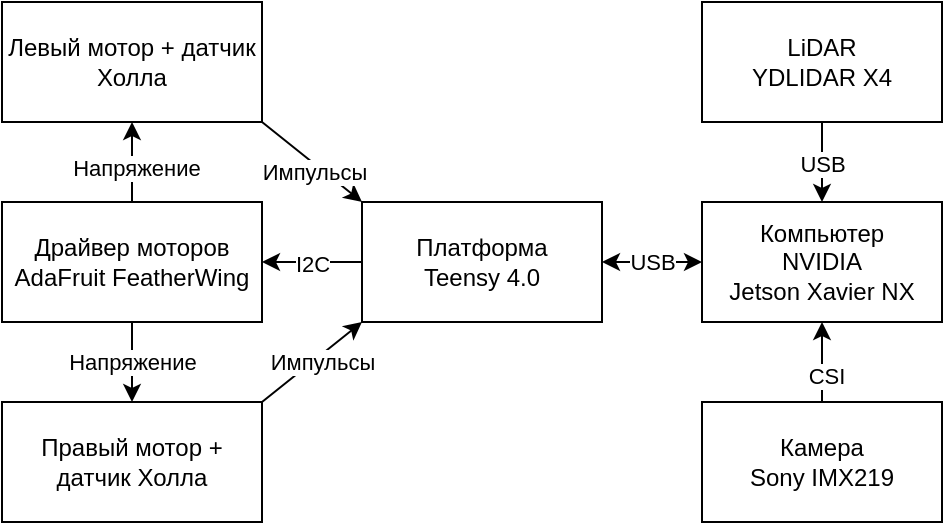 <mxfile version="19.0.3" type="device"><diagram id="xq_x8ThxIrRnwQhxAVKc" name="Страница 1"><mxGraphModel dx="1106" dy="764" grid="1" gridSize="10" guides="1" tooltips="1" connect="1" arrows="1" fold="1" page="1" pageScale="1" pageWidth="827" pageHeight="1169" math="0" shadow="0"><root><mxCell id="0"/><mxCell id="1" parent="0"/><mxCell id="kwpzlJ80AH4pMam7StEA-1" value="Левый мотор + датчик Холла" style="rounded=0;whiteSpace=wrap;html=1;" vertex="1" parent="1"><mxGeometry x="150" y="130" width="130" height="60" as="geometry"/></mxCell><mxCell id="kwpzlJ80AH4pMam7StEA-10" style="edgeStyle=orthogonalEdgeStyle;rounded=0;orthogonalLoop=1;jettySize=auto;html=1;exitX=0.5;exitY=0;exitDx=0;exitDy=0;entryX=0.5;entryY=1;entryDx=0;entryDy=0;" edge="1" parent="1" source="kwpzlJ80AH4pMam7StEA-2" target="kwpzlJ80AH4pMam7StEA-1"><mxGeometry relative="1" as="geometry"/></mxCell><mxCell id="kwpzlJ80AH4pMam7StEA-16" value="Напряжение" style="edgeLabel;html=1;align=center;verticalAlign=middle;resizable=0;points=[];" vertex="1" connectable="0" parent="kwpzlJ80AH4pMam7StEA-10"><mxGeometry x="-0.15" y="-2" relative="1" as="geometry"><mxPoint as="offset"/></mxGeometry></mxCell><mxCell id="kwpzlJ80AH4pMam7StEA-11" value="Напряжение" style="edgeStyle=orthogonalEdgeStyle;rounded=0;orthogonalLoop=1;jettySize=auto;html=1;" edge="1" parent="1" source="kwpzlJ80AH4pMam7StEA-2" target="kwpzlJ80AH4pMam7StEA-4"><mxGeometry relative="1" as="geometry"/></mxCell><mxCell id="kwpzlJ80AH4pMam7StEA-2" value="Драйвер моторов&lt;br&gt;AdaFruit FeatherWing" style="rounded=0;whiteSpace=wrap;html=1;" vertex="1" parent="1"><mxGeometry x="150" y="230" width="130" height="60" as="geometry"/></mxCell><mxCell id="kwpzlJ80AH4pMam7StEA-4" value="Правый мотор + датчик Холла" style="rounded=0;whiteSpace=wrap;html=1;" vertex="1" parent="1"><mxGeometry x="150" y="330" width="130" height="60" as="geometry"/></mxCell><mxCell id="kwpzlJ80AH4pMam7StEA-17" value="" style="edgeStyle=orthogonalEdgeStyle;rounded=0;orthogonalLoop=1;jettySize=auto;html=1;" edge="1" parent="1" source="kwpzlJ80AH4pMam7StEA-5" target="kwpzlJ80AH4pMam7StEA-2"><mxGeometry relative="1" as="geometry"/></mxCell><mxCell id="kwpzlJ80AH4pMam7StEA-18" value="I2C" style="edgeLabel;html=1;align=center;verticalAlign=middle;resizable=0;points=[];" vertex="1" connectable="0" parent="kwpzlJ80AH4pMam7StEA-17"><mxGeometry y="1" relative="1" as="geometry"><mxPoint as="offset"/></mxGeometry></mxCell><mxCell id="kwpzlJ80AH4pMam7StEA-5" value="Платформа &lt;br&gt;Teensy 4.0" style="rounded=0;whiteSpace=wrap;html=1;" vertex="1" parent="1"><mxGeometry x="330" y="230" width="120" height="60" as="geometry"/></mxCell><mxCell id="kwpzlJ80AH4pMam7StEA-6" value="Компьютер&lt;br&gt;NVIDIA&lt;br&gt;Jetson Xavier NX" style="rounded=0;whiteSpace=wrap;html=1;" vertex="1" parent="1"><mxGeometry x="500" y="230" width="120" height="60" as="geometry"/></mxCell><mxCell id="kwpzlJ80AH4pMam7StEA-23" value="" style="edgeStyle=orthogonalEdgeStyle;rounded=0;orthogonalLoop=1;jettySize=auto;html=1;" edge="1" parent="1" source="kwpzlJ80AH4pMam7StEA-7" target="kwpzlJ80AH4pMam7StEA-6"><mxGeometry relative="1" as="geometry"/></mxCell><mxCell id="kwpzlJ80AH4pMam7StEA-24" value="USB" style="edgeLabel;html=1;align=center;verticalAlign=middle;resizable=0;points=[];" vertex="1" connectable="0" parent="kwpzlJ80AH4pMam7StEA-23"><mxGeometry x="0.05" relative="1" as="geometry"><mxPoint as="offset"/></mxGeometry></mxCell><mxCell id="kwpzlJ80AH4pMam7StEA-7" value="LiDAR&lt;br&gt;YDLIDAR X4" style="rounded=0;whiteSpace=wrap;html=1;" vertex="1" parent="1"><mxGeometry x="500" y="130" width="120" height="60" as="geometry"/></mxCell><mxCell id="kwpzlJ80AH4pMam7StEA-21" value="" style="edgeStyle=orthogonalEdgeStyle;rounded=0;orthogonalLoop=1;jettySize=auto;html=1;" edge="1" parent="1" source="kwpzlJ80AH4pMam7StEA-8" target="kwpzlJ80AH4pMam7StEA-6"><mxGeometry relative="1" as="geometry"/></mxCell><mxCell id="kwpzlJ80AH4pMam7StEA-22" value="CSI" style="edgeLabel;html=1;align=center;verticalAlign=middle;resizable=0;points=[];" vertex="1" connectable="0" parent="kwpzlJ80AH4pMam7StEA-21"><mxGeometry x="-0.35" y="-2" relative="1" as="geometry"><mxPoint as="offset"/></mxGeometry></mxCell><mxCell id="kwpzlJ80AH4pMam7StEA-8" value="Камера&lt;br&gt;Sony IMX219" style="rounded=0;whiteSpace=wrap;html=1;" vertex="1" parent="1"><mxGeometry x="500" y="330" width="120" height="60" as="geometry"/></mxCell><mxCell id="kwpzlJ80AH4pMam7StEA-14" value="" style="endArrow=classic;html=1;rounded=0;exitX=1;exitY=1;exitDx=0;exitDy=0;entryX=0;entryY=0;entryDx=0;entryDy=0;" edge="1" parent="1" source="kwpzlJ80AH4pMam7StEA-1" target="kwpzlJ80AH4pMam7StEA-5"><mxGeometry width="50" height="50" relative="1" as="geometry"><mxPoint x="390" y="380" as="sourcePoint"/><mxPoint x="440" y="330" as="targetPoint"/></mxGeometry></mxCell><mxCell id="kwpzlJ80AH4pMam7StEA-15" value="Импульсы" style="edgeLabel;html=1;align=center;verticalAlign=middle;resizable=0;points=[];" vertex="1" connectable="0" parent="kwpzlJ80AH4pMam7StEA-14"><mxGeometry x="0.12" y="-3" relative="1" as="geometry"><mxPoint as="offset"/></mxGeometry></mxCell><mxCell id="kwpzlJ80AH4pMam7StEA-19" value="USB" style="endArrow=classic;startArrow=classic;html=1;rounded=0;exitX=1;exitY=0.5;exitDx=0;exitDy=0;entryX=0;entryY=0.5;entryDx=0;entryDy=0;" edge="1" parent="1" source="kwpzlJ80AH4pMam7StEA-5" target="kwpzlJ80AH4pMam7StEA-6"><mxGeometry width="50" height="50" relative="1" as="geometry"><mxPoint x="420" y="480" as="sourcePoint"/><mxPoint x="470" y="430" as="targetPoint"/></mxGeometry></mxCell><mxCell id="kwpzlJ80AH4pMam7StEA-25" value="" style="endArrow=classic;html=1;rounded=0;exitX=1;exitY=0;exitDx=0;exitDy=0;entryX=0;entryY=1;entryDx=0;entryDy=0;" edge="1" parent="1" source="kwpzlJ80AH4pMam7StEA-4" target="kwpzlJ80AH4pMam7StEA-5"><mxGeometry width="50" height="50" relative="1" as="geometry"><mxPoint x="320" y="360" as="sourcePoint"/><mxPoint x="370" y="400" as="targetPoint"/></mxGeometry></mxCell><mxCell id="kwpzlJ80AH4pMam7StEA-26" value="Импульсы" style="edgeLabel;html=1;align=center;verticalAlign=middle;resizable=0;points=[];" vertex="1" connectable="0" parent="kwpzlJ80AH4pMam7StEA-25"><mxGeometry x="0.12" y="-3" relative="1" as="geometry"><mxPoint as="offset"/></mxGeometry></mxCell></root></mxGraphModel></diagram></mxfile>